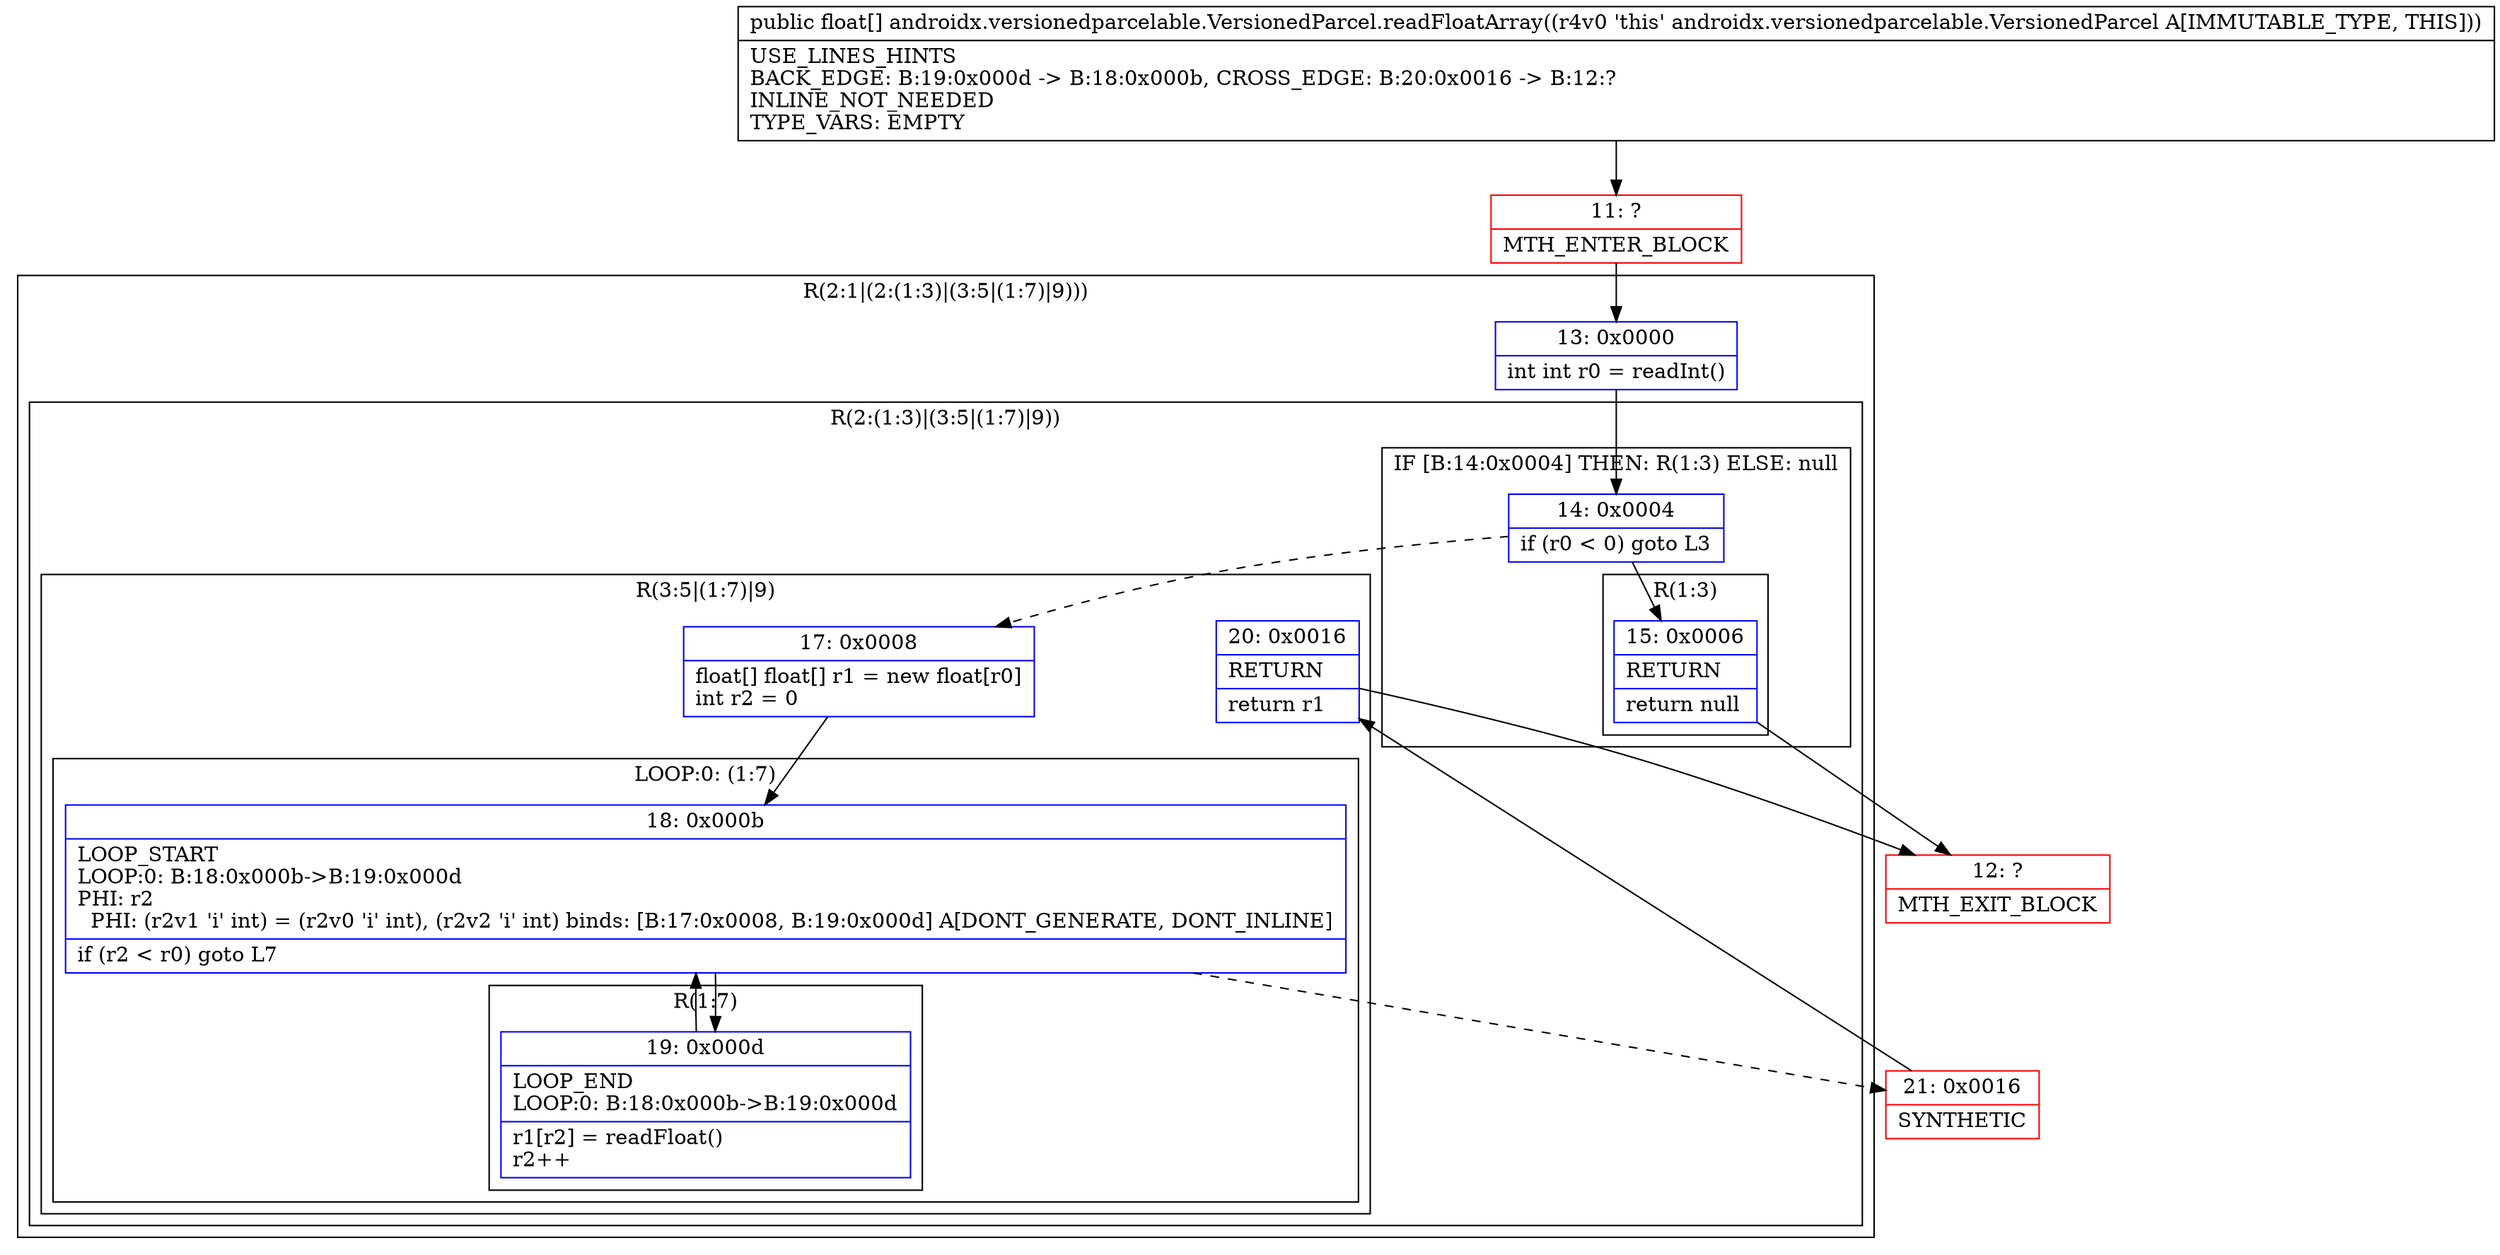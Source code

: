 digraph "CFG forandroidx.versionedparcelable.VersionedParcel.readFloatArray()[F" {
subgraph cluster_Region_1028492992 {
label = "R(2:1|(2:(1:3)|(3:5|(1:7)|9)))";
node [shape=record,color=blue];
Node_13 [shape=record,label="{13\:\ 0x0000|int int r0 = readInt()\l}"];
subgraph cluster_Region_1496437960 {
label = "R(2:(1:3)|(3:5|(1:7)|9))";
node [shape=record,color=blue];
subgraph cluster_IfRegion_1958540343 {
label = "IF [B:14:0x0004] THEN: R(1:3) ELSE: null";
node [shape=record,color=blue];
Node_14 [shape=record,label="{14\:\ 0x0004|if (r0 \< 0) goto L3\l}"];
subgraph cluster_Region_943102685 {
label = "R(1:3)";
node [shape=record,color=blue];
Node_15 [shape=record,label="{15\:\ 0x0006|RETURN\l|return null\l}"];
}
}
subgraph cluster_Region_234185575 {
label = "R(3:5|(1:7)|9)";
node [shape=record,color=blue];
Node_17 [shape=record,label="{17\:\ 0x0008|float[] float[] r1 = new float[r0]\lint r2 = 0\l}"];
subgraph cluster_LoopRegion_511324448 {
label = "LOOP:0: (1:7)";
node [shape=record,color=blue];
Node_18 [shape=record,label="{18\:\ 0x000b|LOOP_START\lLOOP:0: B:18:0x000b\-\>B:19:0x000d\lPHI: r2 \l  PHI: (r2v1 'i' int) = (r2v0 'i' int), (r2v2 'i' int) binds: [B:17:0x0008, B:19:0x000d] A[DONT_GENERATE, DONT_INLINE]\l|if (r2 \< r0) goto L7\l}"];
subgraph cluster_Region_1334871969 {
label = "R(1:7)";
node [shape=record,color=blue];
Node_19 [shape=record,label="{19\:\ 0x000d|LOOP_END\lLOOP:0: B:18:0x000b\-\>B:19:0x000d\l|r1[r2] = readFloat()\lr2++\l}"];
}
}
Node_20 [shape=record,label="{20\:\ 0x0016|RETURN\l|return r1\l}"];
}
}
}
Node_11 [shape=record,color=red,label="{11\:\ ?|MTH_ENTER_BLOCK\l}"];
Node_12 [shape=record,color=red,label="{12\:\ ?|MTH_EXIT_BLOCK\l}"];
Node_21 [shape=record,color=red,label="{21\:\ 0x0016|SYNTHETIC\l}"];
MethodNode[shape=record,label="{public float[] androidx.versionedparcelable.VersionedParcel.readFloatArray((r4v0 'this' androidx.versionedparcelable.VersionedParcel A[IMMUTABLE_TYPE, THIS]))  | USE_LINES_HINTS\lBACK_EDGE: B:19:0x000d \-\> B:18:0x000b, CROSS_EDGE: B:20:0x0016 \-\> B:12:?\lINLINE_NOT_NEEDED\lTYPE_VARS: EMPTY\l}"];
MethodNode -> Node_11;Node_13 -> Node_14;
Node_14 -> Node_15;
Node_14 -> Node_17[style=dashed];
Node_15 -> Node_12;
Node_17 -> Node_18;
Node_18 -> Node_19;
Node_18 -> Node_21[style=dashed];
Node_19 -> Node_18;
Node_20 -> Node_12;
Node_11 -> Node_13;
Node_21 -> Node_20;
}

